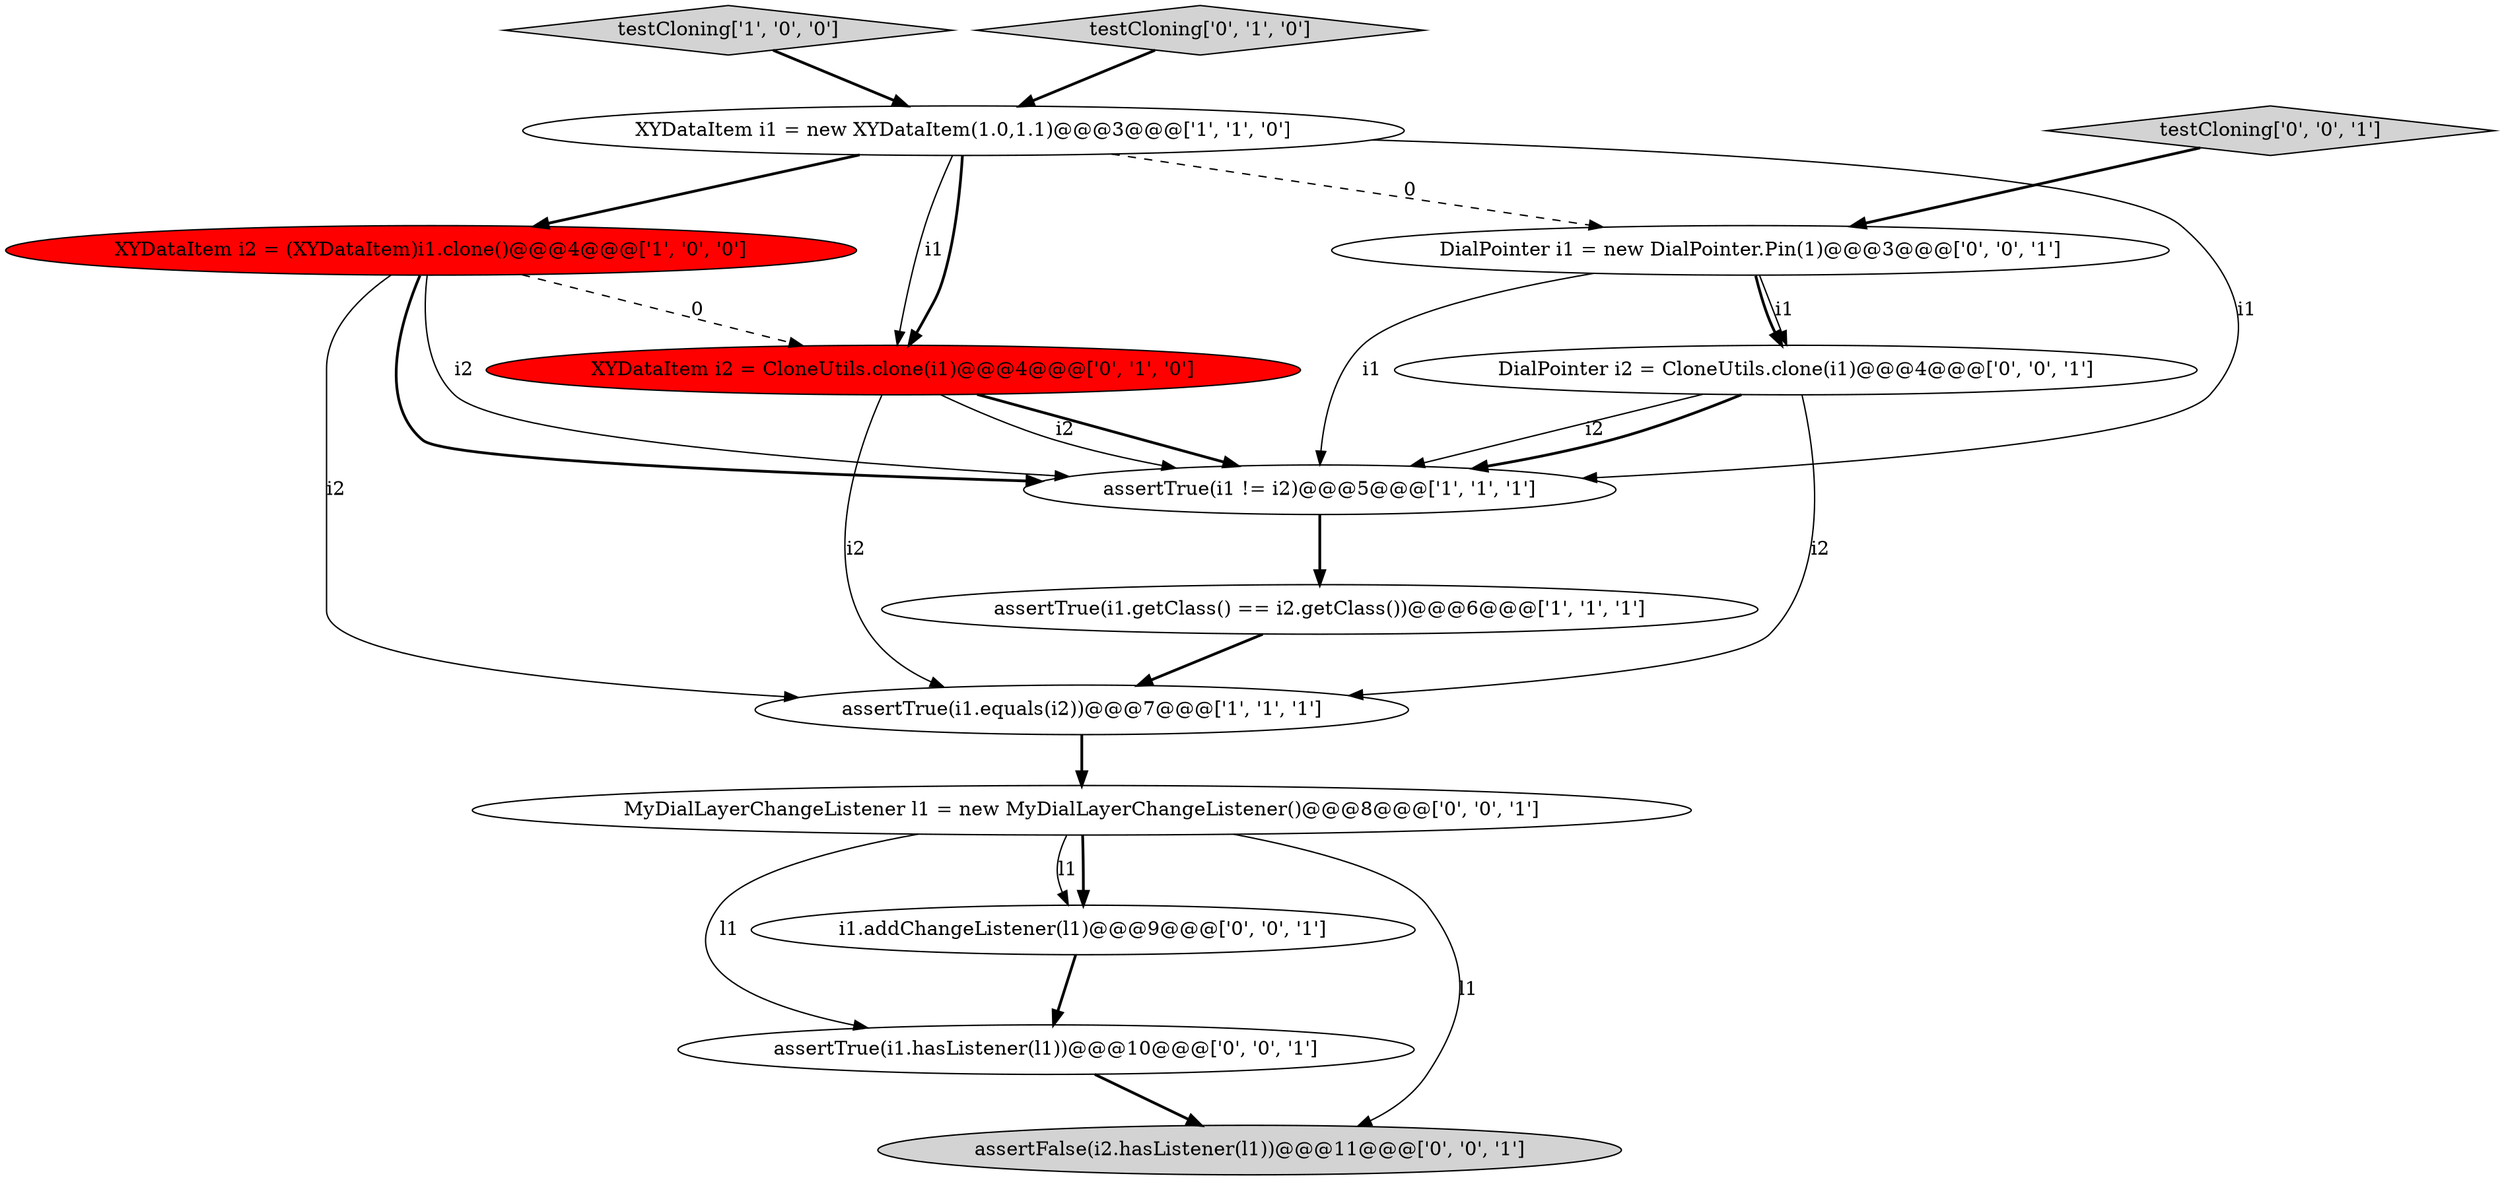 digraph {
1 [style = filled, label = "XYDataItem i2 = (XYDataItem)i1.clone()@@@4@@@['1', '0', '0']", fillcolor = red, shape = ellipse image = "AAA1AAABBB1BBB"];
14 [style = filled, label = "DialPointer i1 = new DialPointer.Pin(1)@@@3@@@['0', '0', '1']", fillcolor = white, shape = ellipse image = "AAA0AAABBB3BBB"];
13 [style = filled, label = "DialPointer i2 = CloneUtils.clone(i1)@@@4@@@['0', '0', '1']", fillcolor = white, shape = ellipse image = "AAA0AAABBB3BBB"];
6 [style = filled, label = "XYDataItem i2 = CloneUtils.clone(i1)@@@4@@@['0', '1', '0']", fillcolor = red, shape = ellipse image = "AAA1AAABBB2BBB"];
2 [style = filled, label = "assertTrue(i1.getClass() == i2.getClass())@@@6@@@['1', '1', '1']", fillcolor = white, shape = ellipse image = "AAA0AAABBB1BBB"];
10 [style = filled, label = "assertFalse(i2.hasListener(l1))@@@11@@@['0', '0', '1']", fillcolor = lightgray, shape = ellipse image = "AAA0AAABBB3BBB"];
8 [style = filled, label = "assertTrue(i1.hasListener(l1))@@@10@@@['0', '0', '1']", fillcolor = white, shape = ellipse image = "AAA0AAABBB3BBB"];
5 [style = filled, label = "XYDataItem i1 = new XYDataItem(1.0,1.1)@@@3@@@['1', '1', '0']", fillcolor = white, shape = ellipse image = "AAA0AAABBB1BBB"];
0 [style = filled, label = "assertTrue(i1 != i2)@@@5@@@['1', '1', '1']", fillcolor = white, shape = ellipse image = "AAA0AAABBB1BBB"];
3 [style = filled, label = "assertTrue(i1.equals(i2))@@@7@@@['1', '1', '1']", fillcolor = white, shape = ellipse image = "AAA0AAABBB1BBB"];
4 [style = filled, label = "testCloning['1', '0', '0']", fillcolor = lightgray, shape = diamond image = "AAA0AAABBB1BBB"];
12 [style = filled, label = "i1.addChangeListener(l1)@@@9@@@['0', '0', '1']", fillcolor = white, shape = ellipse image = "AAA0AAABBB3BBB"];
11 [style = filled, label = "testCloning['0', '0', '1']", fillcolor = lightgray, shape = diamond image = "AAA0AAABBB3BBB"];
9 [style = filled, label = "MyDialLayerChangeListener l1 = new MyDialLayerChangeListener()@@@8@@@['0', '0', '1']", fillcolor = white, shape = ellipse image = "AAA0AAABBB3BBB"];
7 [style = filled, label = "testCloning['0', '1', '0']", fillcolor = lightgray, shape = diamond image = "AAA0AAABBB2BBB"];
8->10 [style = bold, label=""];
13->3 [style = solid, label="i2"];
5->14 [style = dashed, label="0"];
11->14 [style = bold, label=""];
9->10 [style = solid, label="l1"];
2->3 [style = bold, label=""];
0->2 [style = bold, label=""];
9->8 [style = solid, label="l1"];
1->3 [style = solid, label="i2"];
13->0 [style = solid, label="i2"];
6->0 [style = bold, label=""];
1->0 [style = bold, label=""];
6->3 [style = solid, label="i2"];
3->9 [style = bold, label=""];
5->6 [style = solid, label="i1"];
5->1 [style = bold, label=""];
7->5 [style = bold, label=""];
5->6 [style = bold, label=""];
12->8 [style = bold, label=""];
1->6 [style = dashed, label="0"];
1->0 [style = solid, label="i2"];
9->12 [style = bold, label=""];
14->13 [style = bold, label=""];
14->13 [style = solid, label="i1"];
4->5 [style = bold, label=""];
9->12 [style = solid, label="l1"];
6->0 [style = solid, label="i2"];
14->0 [style = solid, label="i1"];
13->0 [style = bold, label=""];
5->0 [style = solid, label="i1"];
}
